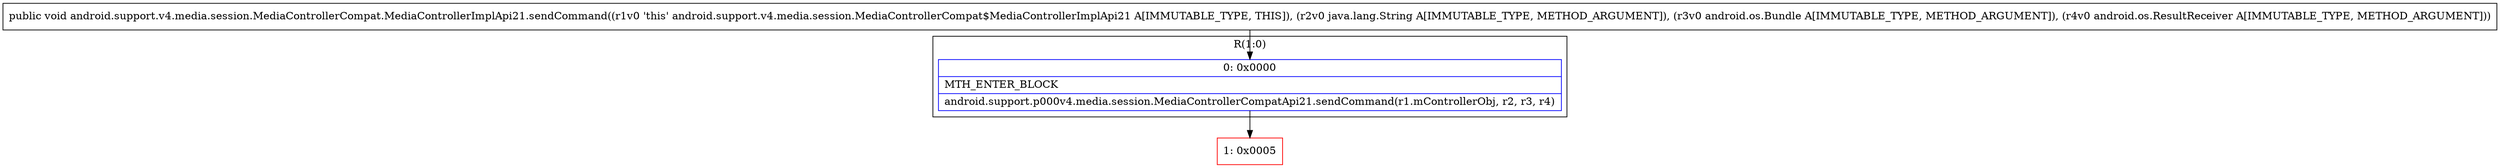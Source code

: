 digraph "CFG forandroid.support.v4.media.session.MediaControllerCompat.MediaControllerImplApi21.sendCommand(Ljava\/lang\/String;Landroid\/os\/Bundle;Landroid\/os\/ResultReceiver;)V" {
subgraph cluster_Region_1552245122 {
label = "R(1:0)";
node [shape=record,color=blue];
Node_0 [shape=record,label="{0\:\ 0x0000|MTH_ENTER_BLOCK\l|android.support.p000v4.media.session.MediaControllerCompatApi21.sendCommand(r1.mControllerObj, r2, r3, r4)\l}"];
}
Node_1 [shape=record,color=red,label="{1\:\ 0x0005}"];
MethodNode[shape=record,label="{public void android.support.v4.media.session.MediaControllerCompat.MediaControllerImplApi21.sendCommand((r1v0 'this' android.support.v4.media.session.MediaControllerCompat$MediaControllerImplApi21 A[IMMUTABLE_TYPE, THIS]), (r2v0 java.lang.String A[IMMUTABLE_TYPE, METHOD_ARGUMENT]), (r3v0 android.os.Bundle A[IMMUTABLE_TYPE, METHOD_ARGUMENT]), (r4v0 android.os.ResultReceiver A[IMMUTABLE_TYPE, METHOD_ARGUMENT])) }"];
MethodNode -> Node_0;
Node_0 -> Node_1;
}


